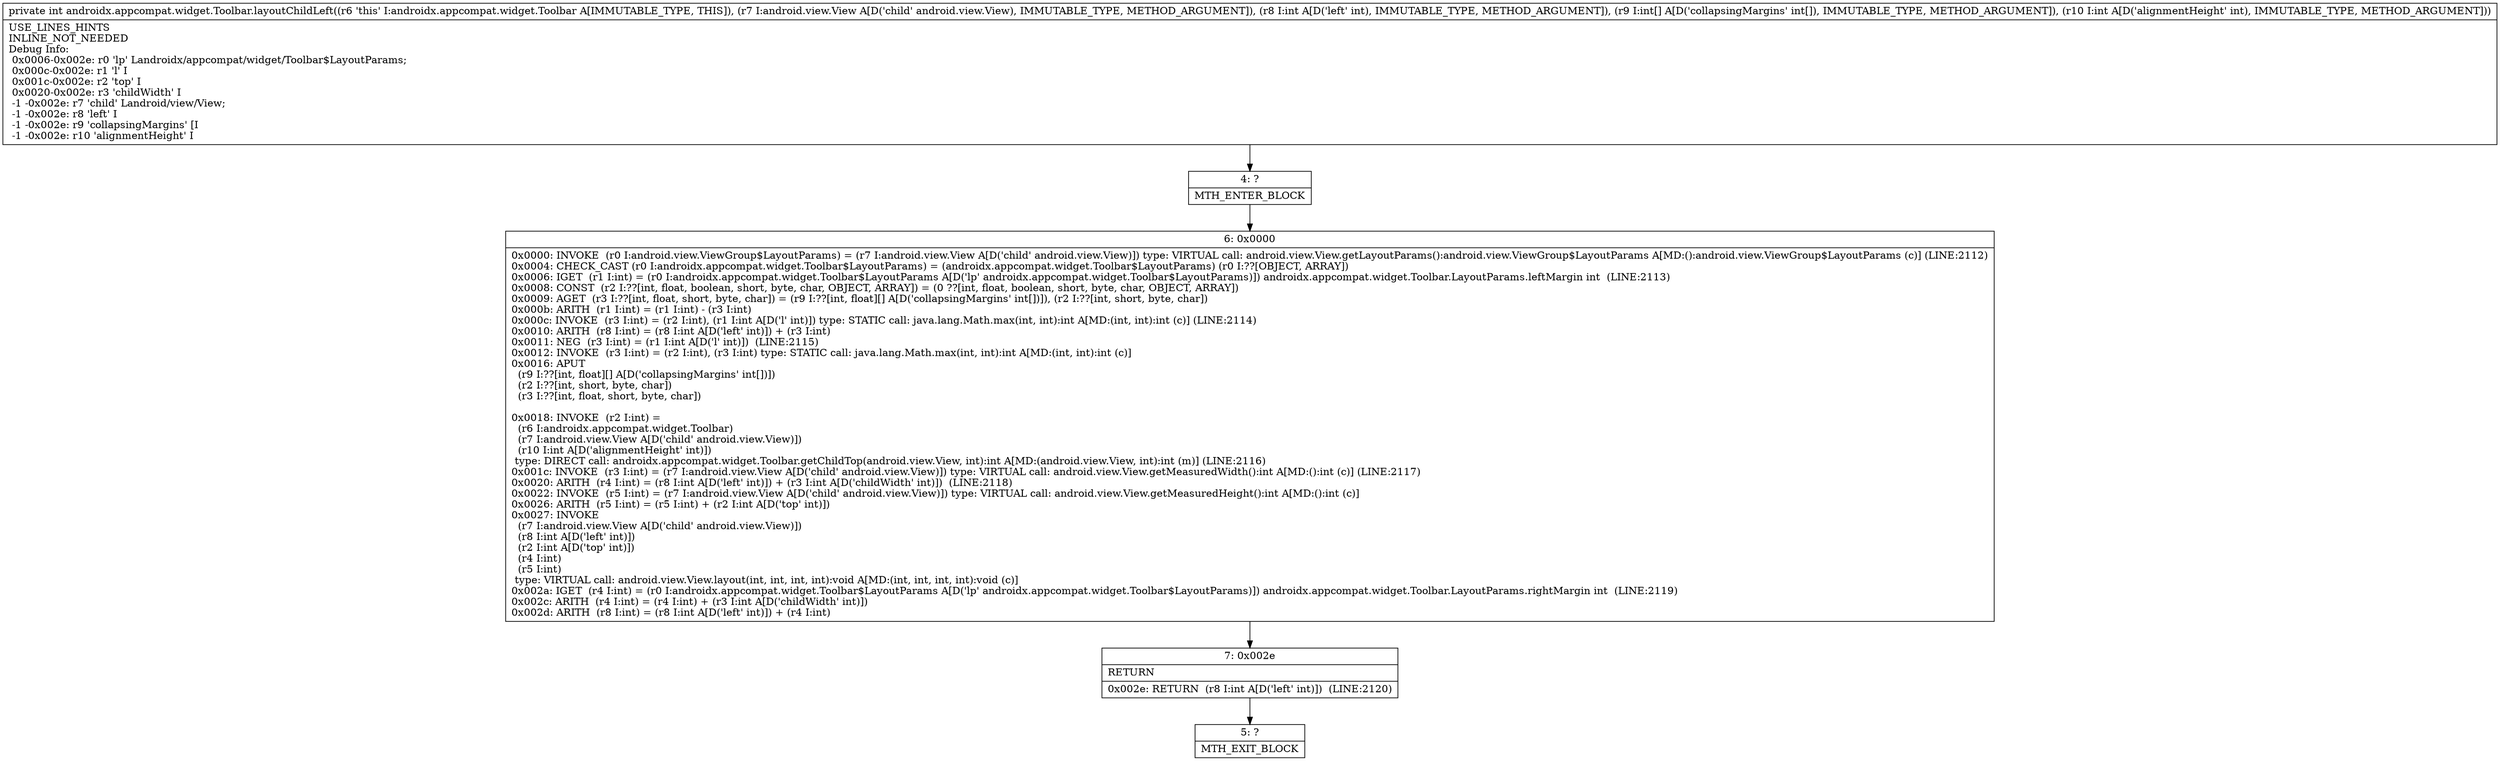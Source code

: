 digraph "CFG forandroidx.appcompat.widget.Toolbar.layoutChildLeft(Landroid\/view\/View;I[II)I" {
Node_4 [shape=record,label="{4\:\ ?|MTH_ENTER_BLOCK\l}"];
Node_6 [shape=record,label="{6\:\ 0x0000|0x0000: INVOKE  (r0 I:android.view.ViewGroup$LayoutParams) = (r7 I:android.view.View A[D('child' android.view.View)]) type: VIRTUAL call: android.view.View.getLayoutParams():android.view.ViewGroup$LayoutParams A[MD:():android.view.ViewGroup$LayoutParams (c)] (LINE:2112)\l0x0004: CHECK_CAST (r0 I:androidx.appcompat.widget.Toolbar$LayoutParams) = (androidx.appcompat.widget.Toolbar$LayoutParams) (r0 I:??[OBJECT, ARRAY]) \l0x0006: IGET  (r1 I:int) = (r0 I:androidx.appcompat.widget.Toolbar$LayoutParams A[D('lp' androidx.appcompat.widget.Toolbar$LayoutParams)]) androidx.appcompat.widget.Toolbar.LayoutParams.leftMargin int  (LINE:2113)\l0x0008: CONST  (r2 I:??[int, float, boolean, short, byte, char, OBJECT, ARRAY]) = (0 ??[int, float, boolean, short, byte, char, OBJECT, ARRAY]) \l0x0009: AGET  (r3 I:??[int, float, short, byte, char]) = (r9 I:??[int, float][] A[D('collapsingMargins' int[])]), (r2 I:??[int, short, byte, char]) \l0x000b: ARITH  (r1 I:int) = (r1 I:int) \- (r3 I:int) \l0x000c: INVOKE  (r3 I:int) = (r2 I:int), (r1 I:int A[D('l' int)]) type: STATIC call: java.lang.Math.max(int, int):int A[MD:(int, int):int (c)] (LINE:2114)\l0x0010: ARITH  (r8 I:int) = (r8 I:int A[D('left' int)]) + (r3 I:int) \l0x0011: NEG  (r3 I:int) = (r1 I:int A[D('l' int)])  (LINE:2115)\l0x0012: INVOKE  (r3 I:int) = (r2 I:int), (r3 I:int) type: STATIC call: java.lang.Math.max(int, int):int A[MD:(int, int):int (c)]\l0x0016: APUT  \l  (r9 I:??[int, float][] A[D('collapsingMargins' int[])])\l  (r2 I:??[int, short, byte, char])\l  (r3 I:??[int, float, short, byte, char])\l \l0x0018: INVOKE  (r2 I:int) = \l  (r6 I:androidx.appcompat.widget.Toolbar)\l  (r7 I:android.view.View A[D('child' android.view.View)])\l  (r10 I:int A[D('alignmentHeight' int)])\l type: DIRECT call: androidx.appcompat.widget.Toolbar.getChildTop(android.view.View, int):int A[MD:(android.view.View, int):int (m)] (LINE:2116)\l0x001c: INVOKE  (r3 I:int) = (r7 I:android.view.View A[D('child' android.view.View)]) type: VIRTUAL call: android.view.View.getMeasuredWidth():int A[MD:():int (c)] (LINE:2117)\l0x0020: ARITH  (r4 I:int) = (r8 I:int A[D('left' int)]) + (r3 I:int A[D('childWidth' int)])  (LINE:2118)\l0x0022: INVOKE  (r5 I:int) = (r7 I:android.view.View A[D('child' android.view.View)]) type: VIRTUAL call: android.view.View.getMeasuredHeight():int A[MD:():int (c)]\l0x0026: ARITH  (r5 I:int) = (r5 I:int) + (r2 I:int A[D('top' int)]) \l0x0027: INVOKE  \l  (r7 I:android.view.View A[D('child' android.view.View)])\l  (r8 I:int A[D('left' int)])\l  (r2 I:int A[D('top' int)])\l  (r4 I:int)\l  (r5 I:int)\l type: VIRTUAL call: android.view.View.layout(int, int, int, int):void A[MD:(int, int, int, int):void (c)]\l0x002a: IGET  (r4 I:int) = (r0 I:androidx.appcompat.widget.Toolbar$LayoutParams A[D('lp' androidx.appcompat.widget.Toolbar$LayoutParams)]) androidx.appcompat.widget.Toolbar.LayoutParams.rightMargin int  (LINE:2119)\l0x002c: ARITH  (r4 I:int) = (r4 I:int) + (r3 I:int A[D('childWidth' int)]) \l0x002d: ARITH  (r8 I:int) = (r8 I:int A[D('left' int)]) + (r4 I:int) \l}"];
Node_7 [shape=record,label="{7\:\ 0x002e|RETURN\l|0x002e: RETURN  (r8 I:int A[D('left' int)])  (LINE:2120)\l}"];
Node_5 [shape=record,label="{5\:\ ?|MTH_EXIT_BLOCK\l}"];
MethodNode[shape=record,label="{private int androidx.appcompat.widget.Toolbar.layoutChildLeft((r6 'this' I:androidx.appcompat.widget.Toolbar A[IMMUTABLE_TYPE, THIS]), (r7 I:android.view.View A[D('child' android.view.View), IMMUTABLE_TYPE, METHOD_ARGUMENT]), (r8 I:int A[D('left' int), IMMUTABLE_TYPE, METHOD_ARGUMENT]), (r9 I:int[] A[D('collapsingMargins' int[]), IMMUTABLE_TYPE, METHOD_ARGUMENT]), (r10 I:int A[D('alignmentHeight' int), IMMUTABLE_TYPE, METHOD_ARGUMENT]))  | USE_LINES_HINTS\lINLINE_NOT_NEEDED\lDebug Info:\l  0x0006\-0x002e: r0 'lp' Landroidx\/appcompat\/widget\/Toolbar$LayoutParams;\l  0x000c\-0x002e: r1 'l' I\l  0x001c\-0x002e: r2 'top' I\l  0x0020\-0x002e: r3 'childWidth' I\l  \-1 \-0x002e: r7 'child' Landroid\/view\/View;\l  \-1 \-0x002e: r8 'left' I\l  \-1 \-0x002e: r9 'collapsingMargins' [I\l  \-1 \-0x002e: r10 'alignmentHeight' I\l}"];
MethodNode -> Node_4;Node_4 -> Node_6;
Node_6 -> Node_7;
Node_7 -> Node_5;
}

